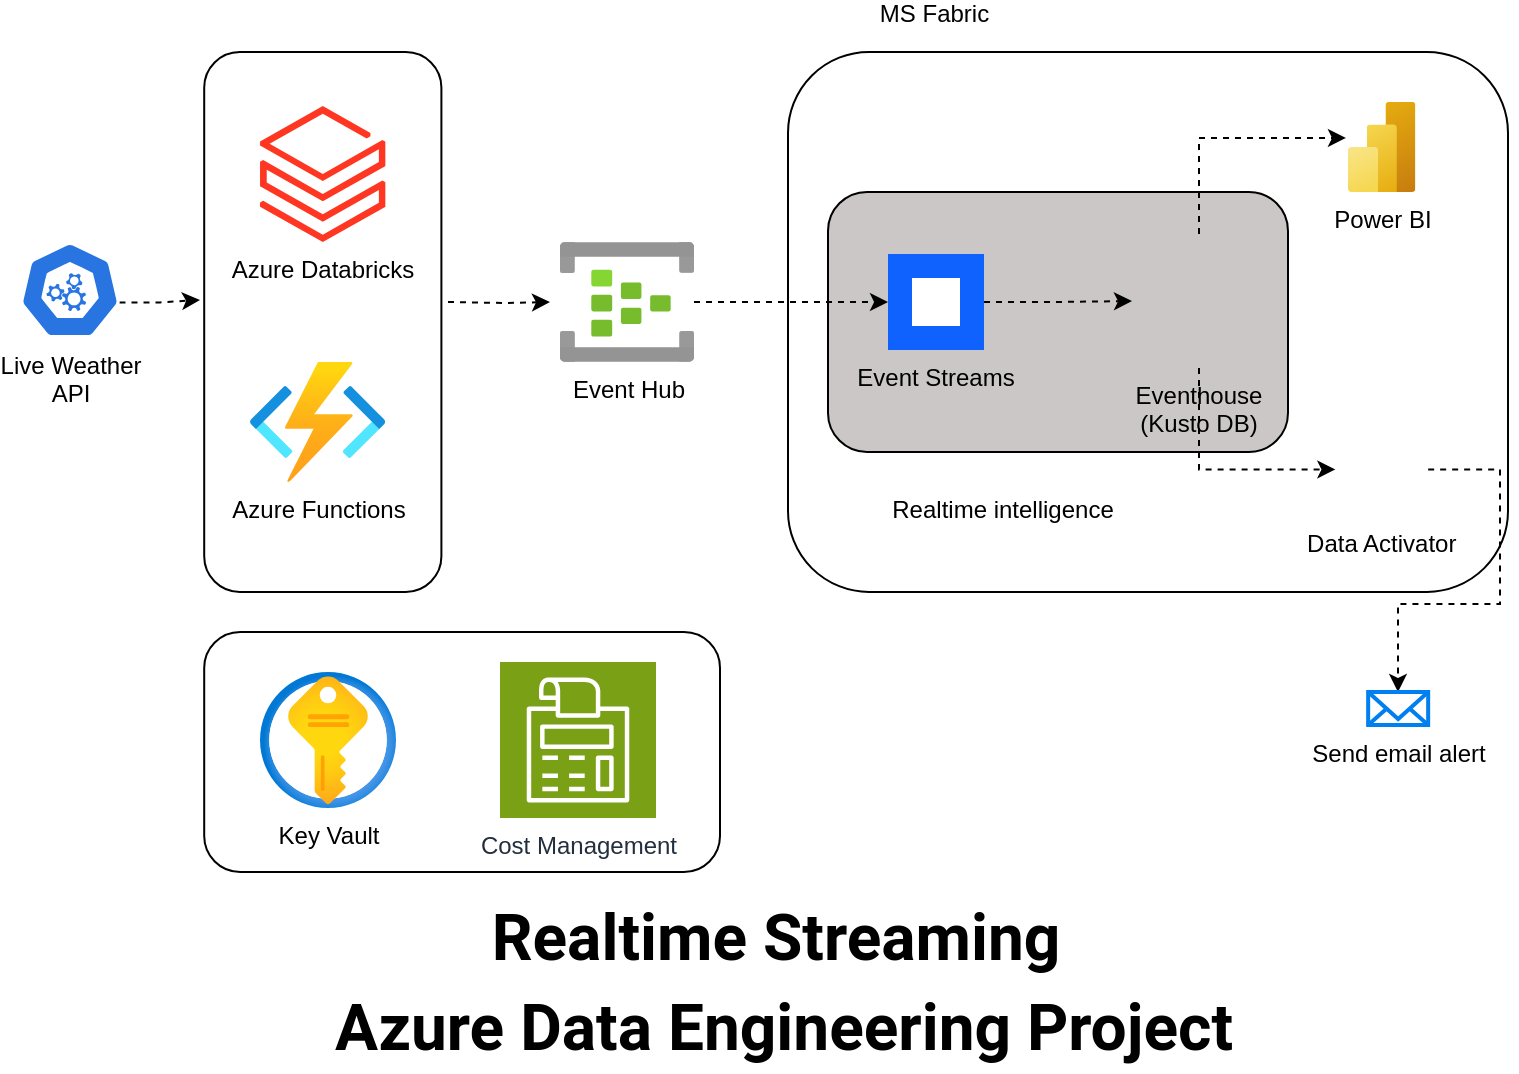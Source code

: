 <mxfile version="26.1.1">
  <diagram name="Page-1" id="1Oh61cCZO6bqg-hqBSBR">
    <mxGraphModel dx="954" dy="532" grid="1" gridSize="10" guides="1" tooltips="1" connect="1" arrows="1" fold="1" page="1" pageScale="1" pageWidth="827" pageHeight="1169" math="0" shadow="0">
      <root>
        <mxCell id="0" />
        <mxCell id="1" parent="0" />
        <mxCell id="g0qIa_D1leEmLkeFgXyi-27" value="" style="rounded=1;whiteSpace=wrap;html=1;" vertex="1" parent="1">
          <mxGeometry x="122.1" y="390" width="257.9" height="120" as="geometry" />
        </mxCell>
        <mxCell id="g0qIa_D1leEmLkeFgXyi-19" value="" style="rounded=1;whiteSpace=wrap;html=1;" vertex="1" parent="1">
          <mxGeometry x="414" y="100" width="360" height="269.94" as="geometry" />
        </mxCell>
        <mxCell id="g0qIa_D1leEmLkeFgXyi-11" value="" style="rounded=1;whiteSpace=wrap;html=1;fillColor=light-dark(#ccc7c7, #ededed);" vertex="1" parent="1">
          <mxGeometry x="434" y="169.94" width="230" height="130" as="geometry" />
        </mxCell>
        <mxCell id="g0qIa_D1leEmLkeFgXyi-4" value="" style="rounded=1;whiteSpace=wrap;html=1;" vertex="1" parent="1">
          <mxGeometry x="122.1" y="100" width="118.6" height="269.94" as="geometry" />
        </mxCell>
        <mxCell id="g0qIa_D1leEmLkeFgXyi-6" style="edgeStyle=orthogonalEdgeStyle;rounded=0;orthogonalLoop=1;jettySize=auto;html=1;exitX=0.995;exitY=0.63;exitDx=0;exitDy=0;exitPerimeter=0;dashed=1;" edge="1" parent="1" source="g0qIa_D1leEmLkeFgXyi-1">
          <mxGeometry relative="1" as="geometry">
            <mxPoint x="120" y="224" as="targetPoint" />
          </mxGeometry>
        </mxCell>
        <mxCell id="g0qIa_D1leEmLkeFgXyi-1" value="Live Weather&lt;div&gt;API&lt;/div&gt;" style="aspect=fixed;sketch=0;html=1;dashed=0;whitespace=wrap;verticalLabelPosition=bottom;verticalAlign=top;fillColor=#2875E2;strokeColor=#ffffff;points=[[0.005,0.63,0],[0.1,0.2,0],[0.9,0.2,0],[0.5,0,0],[0.995,0.63,0],[0.72,0.99,0],[0.5,1,0],[0.28,0.99,0]];shape=mxgraph.kubernetes.icon2;prIcon=api" vertex="1" parent="1">
          <mxGeometry x="30" y="195" width="50" height="48" as="geometry" />
        </mxCell>
        <mxCell id="g0qIa_D1leEmLkeFgXyi-2" value="Azure Databricks" style="image;aspect=fixed;html=1;points=[];align=center;fontSize=12;image=img/lib/azure2/analytics/Azure_Databricks.svg;" vertex="1" parent="1">
          <mxGeometry x="150" y="127" width="62.8" height="68" as="geometry" />
        </mxCell>
        <mxCell id="g0qIa_D1leEmLkeFgXyi-3" value="Azure Functions" style="image;aspect=fixed;html=1;points=[];align=center;fontSize=12;image=img/lib/azure2/compute/Function_Apps.svg;" vertex="1" parent="1">
          <mxGeometry x="144.8" y="255" width="68" height="60" as="geometry" />
        </mxCell>
        <mxCell id="g0qIa_D1leEmLkeFgXyi-20" style="edgeStyle=orthogonalEdgeStyle;rounded=0;orthogonalLoop=1;jettySize=auto;html=1;entryX=0;entryY=0.5;entryDx=0;entryDy=0;dashed=1;" edge="1" parent="1" source="g0qIa_D1leEmLkeFgXyi-5" target="g0qIa_D1leEmLkeFgXyi-8">
          <mxGeometry relative="1" as="geometry" />
        </mxCell>
        <mxCell id="g0qIa_D1leEmLkeFgXyi-5" value="Event Hub" style="image;aspect=fixed;html=1;points=[];align=center;fontSize=12;image=img/lib/azure2/analytics/Event_Hubs.svg;" vertex="1" parent="1">
          <mxGeometry x="300" y="195" width="67" height="60" as="geometry" />
        </mxCell>
        <mxCell id="g0qIa_D1leEmLkeFgXyi-7" style="edgeStyle=orthogonalEdgeStyle;rounded=0;orthogonalLoop=1;jettySize=auto;html=1;entryX=-0.075;entryY=0.5;entryDx=0;entryDy=0;entryPerimeter=0;dashed=1;" edge="1" parent="1" target="g0qIa_D1leEmLkeFgXyi-5">
          <mxGeometry relative="1" as="geometry">
            <mxPoint x="244" y="225" as="sourcePoint" />
          </mxGeometry>
        </mxCell>
        <mxCell id="g0qIa_D1leEmLkeFgXyi-21" style="edgeStyle=orthogonalEdgeStyle;rounded=0;orthogonalLoop=1;jettySize=auto;html=1;exitX=1;exitY=0.5;exitDx=0;exitDy=0;entryX=0;entryY=0.5;entryDx=0;entryDy=0;dashed=1;" edge="1" parent="1" source="g0qIa_D1leEmLkeFgXyi-8" target="g0qIa_D1leEmLkeFgXyi-10">
          <mxGeometry relative="1" as="geometry" />
        </mxCell>
        <mxCell id="g0qIa_D1leEmLkeFgXyi-8" value="Event Streams" style="shape=rect;fillColor=#0F62FE;aspect=fixed;resizable=0;labelPosition=center;verticalLabelPosition=bottom;align=center;verticalAlign=top;strokeColor=none;fontSize=12;" vertex="1" parent="1">
          <mxGeometry x="464" y="201" width="48" height="48" as="geometry" />
        </mxCell>
        <mxCell id="g0qIa_D1leEmLkeFgXyi-9" value="" style="fillColor=#ffffff;strokeColor=none;dashed=0;outlineConnect=0;html=1;labelPosition=center;verticalLabelPosition=bottom;verticalAlign=top;part=1;movable=0;resizable=0;rotatable=0;shape=mxgraph.ibm_cloud.ibm-cloud--event-streams" vertex="1" parent="g0qIa_D1leEmLkeFgXyi-8">
          <mxGeometry width="24" height="24" relative="1" as="geometry">
            <mxPoint x="12" y="12" as="offset" />
          </mxGeometry>
        </mxCell>
        <mxCell id="g0qIa_D1leEmLkeFgXyi-23" style="edgeStyle=orthogonalEdgeStyle;rounded=0;orthogonalLoop=1;jettySize=auto;html=1;exitX=0.5;exitY=1;exitDx=0;exitDy=0;entryX=0;entryY=0.5;entryDx=0;entryDy=0;dashed=1;" edge="1" parent="1" source="g0qIa_D1leEmLkeFgXyi-10" target="g0qIa_D1leEmLkeFgXyi-15">
          <mxGeometry relative="1" as="geometry" />
        </mxCell>
        <mxCell id="g0qIa_D1leEmLkeFgXyi-10" value="Eventhouse&#xa;(Kusto DB)" style="shape=image;verticalLabelPosition=bottom;labelBackgroundColor=none;verticalAlign=top;aspect=fixed;imageAspect=0;image=https://debruyn.dev/2024/all-microsoft-fabric-icons-for-diagramming/kql_database.png;" vertex="1" parent="1">
          <mxGeometry x="586" y="191" width="67" height="67" as="geometry" />
        </mxCell>
        <mxCell id="g0qIa_D1leEmLkeFgXyi-13" value="Realtime intelligence" style="shape=image;html=1;verticalAlign=top;verticalLabelPosition=bottom;labelBackgroundColor=#ffffff;imageAspect=0;aspect=fixed;image=https://cdn1.iconfinder.com/data/icons/cloud-72/64/speed-real-time-cloud-information-computing-process-128.png;clipPath=inset(14.06% 2.34% 15.63% 1.56%);" vertex="1" parent="1">
          <mxGeometry x="490" y="269.63" width="62" height="45.366" as="geometry" />
        </mxCell>
        <mxCell id="g0qIa_D1leEmLkeFgXyi-14" value="Power BI" style="image;aspect=fixed;html=1;points=[];align=center;fontSize=12;image=img/lib/azure2/analytics/Power_BI_Embedded.svg;" vertex="1" parent="1">
          <mxGeometry x="694" y="124.94" width="33.75" height="45" as="geometry" />
        </mxCell>
        <mxCell id="g0qIa_D1leEmLkeFgXyi-29" style="edgeStyle=orthogonalEdgeStyle;rounded=0;orthogonalLoop=1;jettySize=auto;html=1;exitX=1;exitY=0.5;exitDx=0;exitDy=0;dashed=1;" edge="1" parent="1" source="g0qIa_D1leEmLkeFgXyi-15" target="g0qIa_D1leEmLkeFgXyi-28">
          <mxGeometry relative="1" as="geometry">
            <Array as="points">
              <mxPoint x="770" y="309" />
              <mxPoint x="770" y="376" />
              <mxPoint x="719" y="376" />
            </Array>
          </mxGeometry>
        </mxCell>
        <mxCell id="g0qIa_D1leEmLkeFgXyi-15" value="Data Activator" style="shape=image;verticalLabelPosition=bottom;labelBackgroundColor=default;verticalAlign=top;aspect=fixed;imageAspect=0;image=https://www.comset.co.uk/wp-content/uploads/2024/01/data-activator-1200x1200.png;" vertex="1" parent="1">
          <mxGeometry x="687.68" y="285.54" width="46.4" height="46.4" as="geometry" />
        </mxCell>
        <mxCell id="g0qIa_D1leEmLkeFgXyi-18" value="MS Fabric" style="shape=image;verticalLabelPosition=top;labelBackgroundColor=default;verticalAlign=bottom;aspect=fixed;imageAspect=0;image=https://ebisgroup.com/wp-content/uploads/2024/12/microsoft-fabric-1024x538.png;clipPath=inset(6.33% 25.67% 5.7% 26.33%);labelPosition=center;align=center;" vertex="1" parent="1">
          <mxGeometry x="464" y="90" width="46.49" height="44.88" as="geometry" />
        </mxCell>
        <mxCell id="g0qIa_D1leEmLkeFgXyi-22" style="edgeStyle=orthogonalEdgeStyle;rounded=0;orthogonalLoop=1;jettySize=auto;html=1;entryX=-0.03;entryY=0.401;entryDx=0;entryDy=0;entryPerimeter=0;exitX=0.5;exitY=0;exitDx=0;exitDy=0;dashed=1;" edge="1" parent="1" source="g0qIa_D1leEmLkeFgXyi-10" target="g0qIa_D1leEmLkeFgXyi-14">
          <mxGeometry relative="1" as="geometry" />
        </mxCell>
        <mxCell id="g0qIa_D1leEmLkeFgXyi-24" value="&lt;h1 style=&quot;background-image: initial; background-position: initial; background-size: initial; background-repeat: initial; background-attachment: initial; background-origin: initial; background-clip: initial; margin: 0px; padding: 0px; border: 0px; word-break: break-word; font-family: Roboto, Arial, sans-serif; font-size: 2rem; line-height: 2.8rem; overflow: hidden; max-height: 5.6rem; -webkit-line-clamp: 2; display: -webkit-box; -webkit-box-orient: vertical; text-overflow: ellipsis;&quot; class=&quot;style-scope ytd-watch-metadata&quot;&gt;Realtime Streaming&amp;nbsp;&lt;/h1&gt;&lt;h1 class=&quot;style-scope ytd-watch-metadata&quot; style=&quot;margin: 0px; padding: 0px; border: 0px; background-image: initial; background-position: initial; background-size: initial; background-repeat: initial; background-attachment: initial; background-origin: initial; background-clip: initial; word-break: break-word; font-family: Roboto, Arial, sans-serif; font-size: 2rem; line-height: 2.8rem; overflow: hidden; max-height: 5.6rem; -webkit-line-clamp: 2; display: -webkit-box; -webkit-box-orient: vertical; text-overflow: ellipsis;&quot;&gt;Azure Data Engineering Project&lt;/h1&gt;" style="text;html=1;align=center;verticalAlign=middle;whiteSpace=wrap;rounded=0;fontColor=default;labelBackgroundColor=none;" vertex="1" parent="1">
          <mxGeometry x="122.1" y="520" width="580" height="90" as="geometry" />
        </mxCell>
        <mxCell id="g0qIa_D1leEmLkeFgXyi-25" value="Key Vault" style="image;aspect=fixed;html=1;points=[];align=center;fontSize=12;image=img/lib/azure2/security/Key_Vaults.svg;" vertex="1" parent="1">
          <mxGeometry x="150" y="410" width="68" height="68" as="geometry" />
        </mxCell>
        <mxCell id="g0qIa_D1leEmLkeFgXyi-26" value="Cost Management" style="sketch=0;points=[[0,0,0],[0.25,0,0],[0.5,0,0],[0.75,0,0],[1,0,0],[0,1,0],[0.25,1,0],[0.5,1,0],[0.75,1,0],[1,1,0],[0,0.25,0],[0,0.5,0],[0,0.75,0],[1,0.25,0],[1,0.5,0],[1,0.75,0]];outlineConnect=0;fontColor=#232F3E;fillColor=#7AA116;strokeColor=#ffffff;dashed=0;verticalLabelPosition=bottom;verticalAlign=top;align=center;html=1;fontSize=12;fontStyle=0;aspect=fixed;shape=mxgraph.aws4.resourceIcon;resIcon=mxgraph.aws4.cost_management;" vertex="1" parent="1">
          <mxGeometry x="270" y="405" width="78" height="78" as="geometry" />
        </mxCell>
        <mxCell id="g0qIa_D1leEmLkeFgXyi-28" value="Send email alert" style="html=1;verticalLabelPosition=bottom;align=center;labelBackgroundColor=#ffffff;verticalAlign=top;strokeWidth=2;strokeColor=#0080F0;shadow=0;dashed=0;shape=mxgraph.ios7.icons.mail;" vertex="1" parent="1">
          <mxGeometry x="704.08" y="420" width="30" height="16.5" as="geometry" />
        </mxCell>
      </root>
    </mxGraphModel>
  </diagram>
</mxfile>
